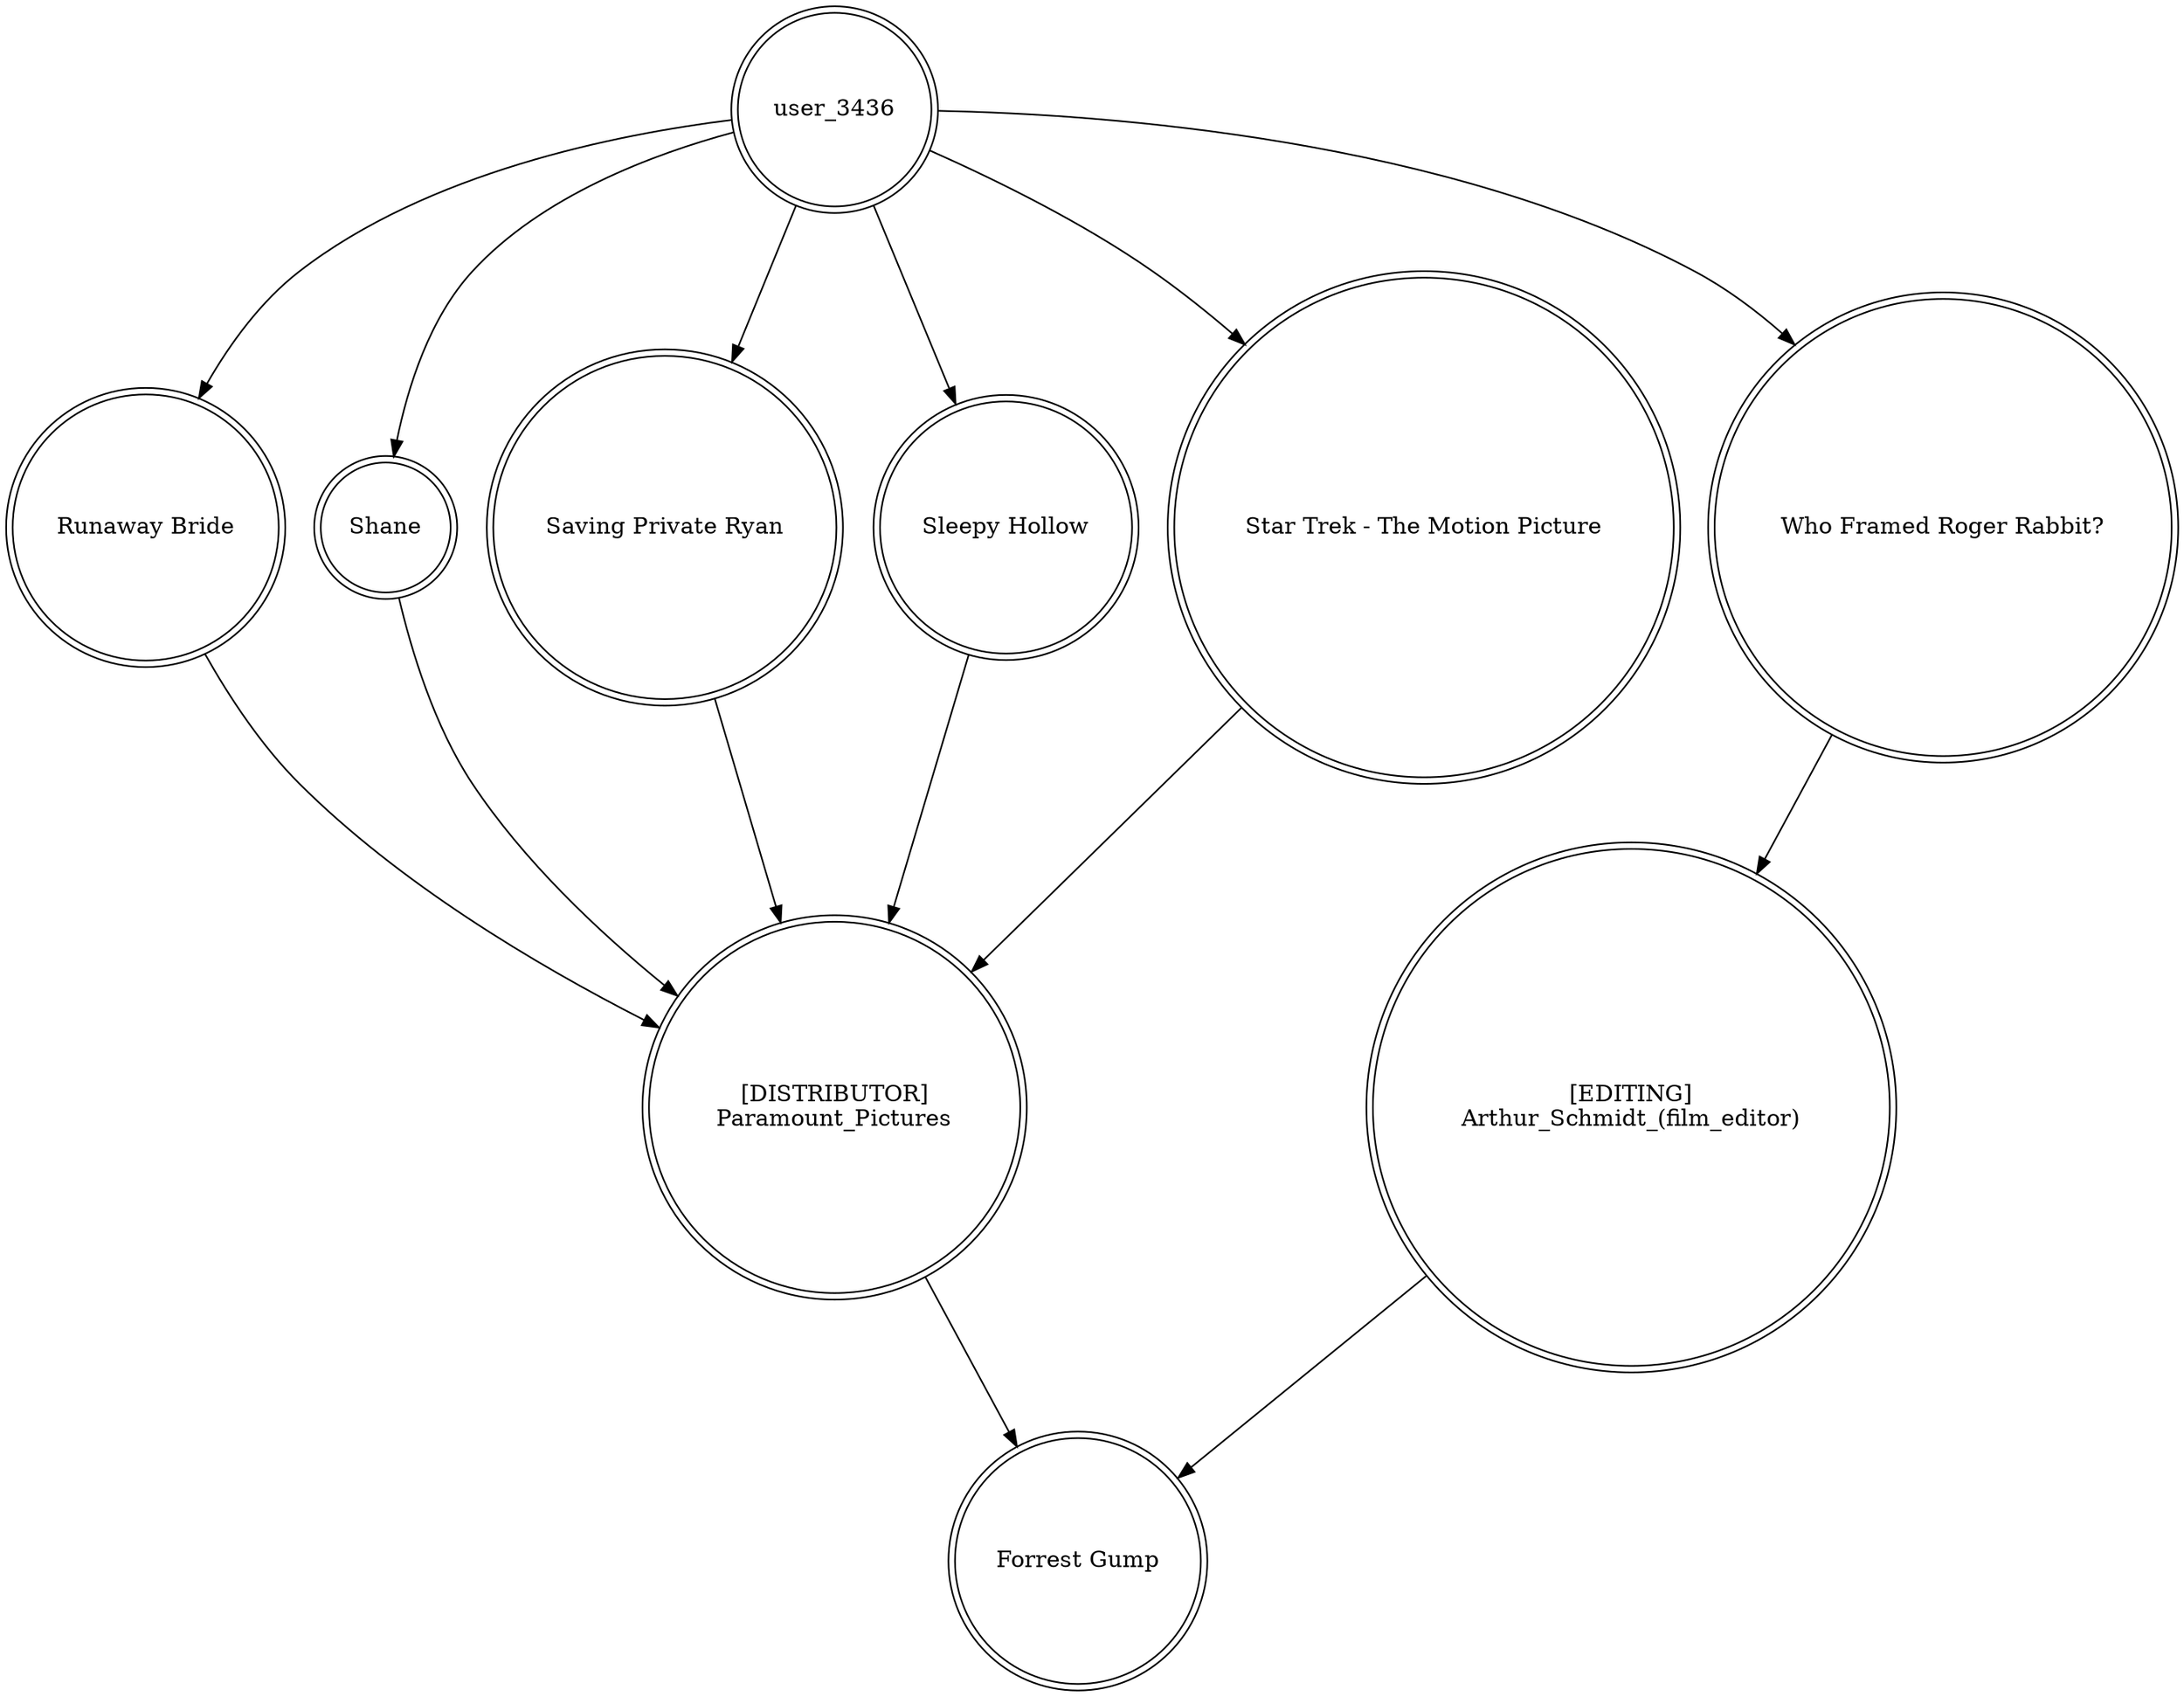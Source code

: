 digraph finite_state_machine {
	node [shape=doublecircle]
	"Runaway Bride" -> "[DISTRIBUTOR]
Paramount_Pictures"
	Shane -> "[DISTRIBUTOR]
Paramount_Pictures"
	user_3436 -> "Saving Private Ryan"
	user_3436 -> "Runaway Bride"
	"Saving Private Ryan" -> "[DISTRIBUTOR]
Paramount_Pictures"
	user_3436 -> "Sleepy Hollow"
	"Sleepy Hollow" -> "[DISTRIBUTOR]
Paramount_Pictures"
	"[EDITING]
Arthur_Schmidt_(film_editor)" -> "Forrest Gump"
	"[DISTRIBUTOR]
Paramount_Pictures" -> "Forrest Gump"
	user_3436 -> "Who Framed Roger Rabbit?"
	user_3436 -> Shane
	"Who Framed Roger Rabbit?" -> "[EDITING]
Arthur_Schmidt_(film_editor)"
	"Star Trek - The Motion Picture" -> "[DISTRIBUTOR]
Paramount_Pictures"
	user_3436 -> "Star Trek - The Motion Picture"
}
